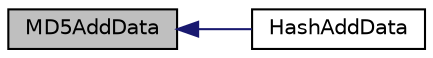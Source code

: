 digraph "MD5AddData"
{
  edge [fontname="Helvetica",fontsize="10",labelfontname="Helvetica",labelfontsize="10"];
  node [fontname="Helvetica",fontsize="10",shape=record];
  rankdir="LR";
  Node1 [label="MD5AddData",height=0.2,width=0.4,color="black", fillcolor="grey75", style="filled", fontcolor="black"];
  Node1 -> Node2 [dir="back",color="midnightblue",fontsize="10",style="solid",fontname="Helvetica"];
  Node2 [label="HashAddData",height=0.2,width=0.4,color="black", fillcolor="white", style="filled",URL="$_hashes_8c.html#a16e95d15ec59f4f706a3de6e5d89894c"];
}

